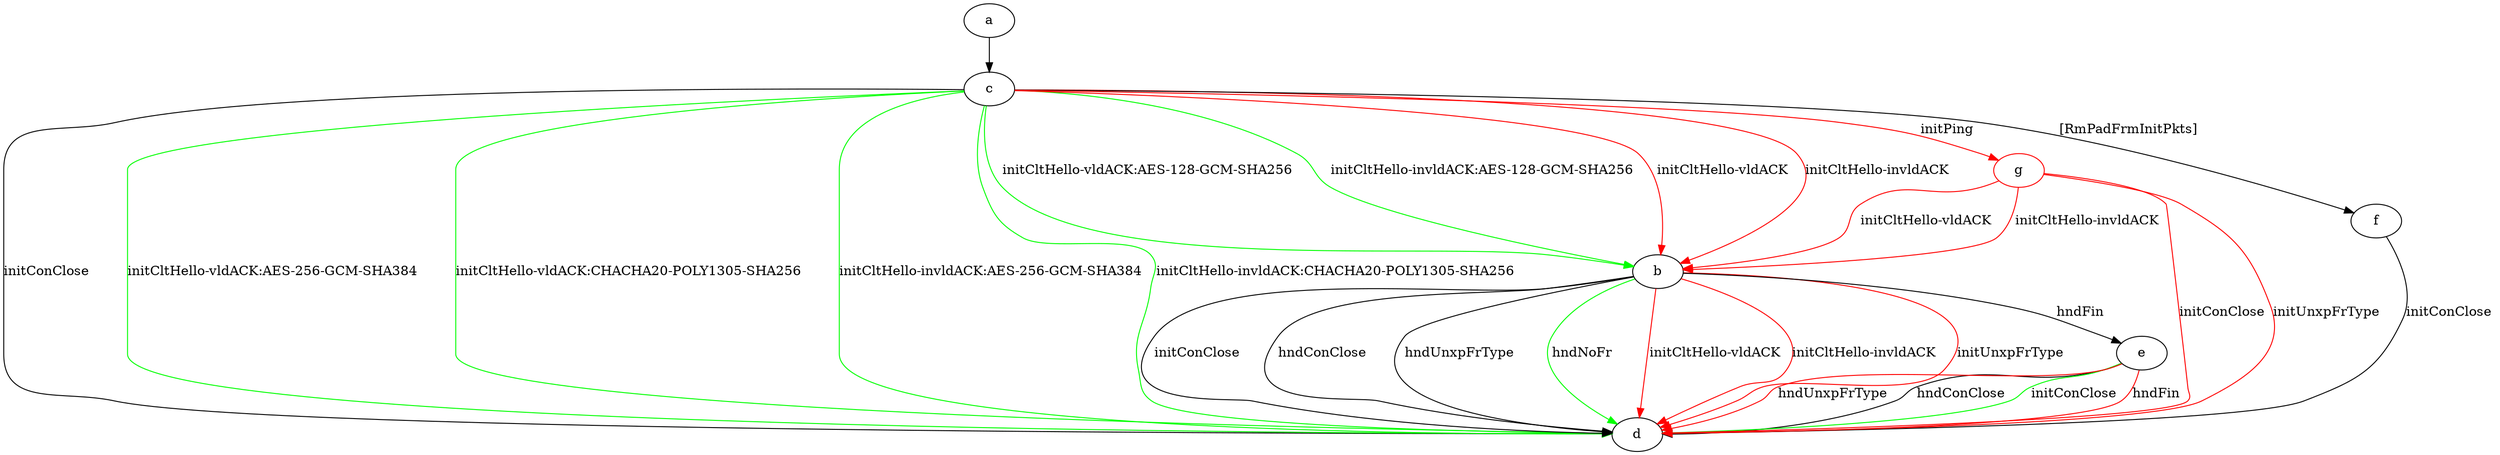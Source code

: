 digraph "" {
	a -> c	[key=0];
	b -> d	[key=0,
		label="initConClose "];
	b -> d	[key=1,
		label="hndConClose "];
	b -> d	[key=2,
		label="hndUnxpFrType "];
	b -> d	[key=3,
		color=green,
		label="hndNoFr "];
	b -> d	[key=4,
		color=red,
		label="initCltHello-vldACK "];
	b -> d	[key=5,
		color=red,
		label="initCltHello-invldACK "];
	b -> d	[key=6,
		color=red,
		label="initUnxpFrType "];
	b -> e	[key=0,
		label="hndFin "];
	c -> b	[key=0,
		color=green,
		label="initCltHello-vldACK:AES-128-GCM-SHA256 "];
	c -> b	[key=1,
		color=green,
		label="initCltHello-invldACK:AES-128-GCM-SHA256 "];
	c -> b	[key=2,
		color=red,
		label="initCltHello-vldACK "];
	c -> b	[key=3,
		color=red,
		label="initCltHello-invldACK "];
	c -> d	[key=0,
		label="initConClose "];
	c -> d	[key=1,
		color=green,
		label="initCltHello-vldACK:AES-256-GCM-SHA384 "];
	c -> d	[key=2,
		color=green,
		label="initCltHello-vldACK:CHACHA20-POLY1305-SHA256 "];
	c -> d	[key=3,
		color=green,
		label="initCltHello-invldACK:AES-256-GCM-SHA384 "];
	c -> d	[key=4,
		color=green,
		label="initCltHello-invldACK:CHACHA20-POLY1305-SHA256 "];
	c -> f	[key=0,
		label="[RmPadFrmInitPkts] "];
	g	[color=red];
	c -> g	[key=0,
		color=red,
		label="initPing "];
	e -> d	[key=0,
		label="hndConClose "];
	e -> d	[key=1,
		color=green,
		label="initConClose "];
	e -> d	[key=2,
		color=red,
		label="hndFin "];
	e -> d	[key=3,
		color=red,
		label="hndUnxpFrType "];
	f -> d	[key=0,
		label="initConClose "];
	g -> b	[key=0,
		color=red,
		label="initCltHello-vldACK "];
	g -> b	[key=1,
		color=red,
		label="initCltHello-invldACK "];
	g -> d	[key=0,
		color=red,
		label="initConClose "];
	g -> d	[key=1,
		color=red,
		label="initUnxpFrType "];
}
